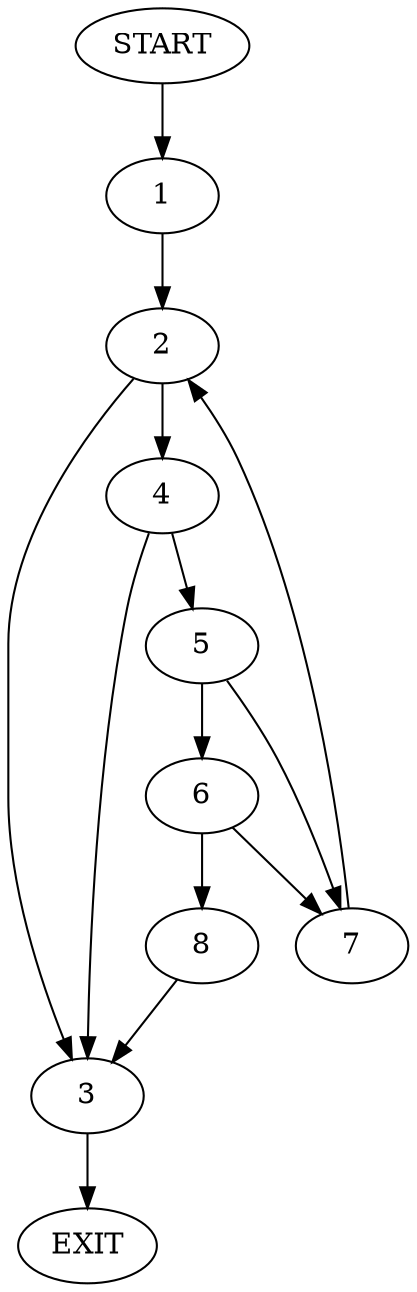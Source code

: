 digraph {
0 [label="START"]
9 [label="EXIT"]
0 -> 1
1 -> 2
2 -> 3
2 -> 4
3 -> 9
4 -> 5
4 -> 3
5 -> 6
5 -> 7
6 -> 7
6 -> 8
7 -> 2
8 -> 3
}
